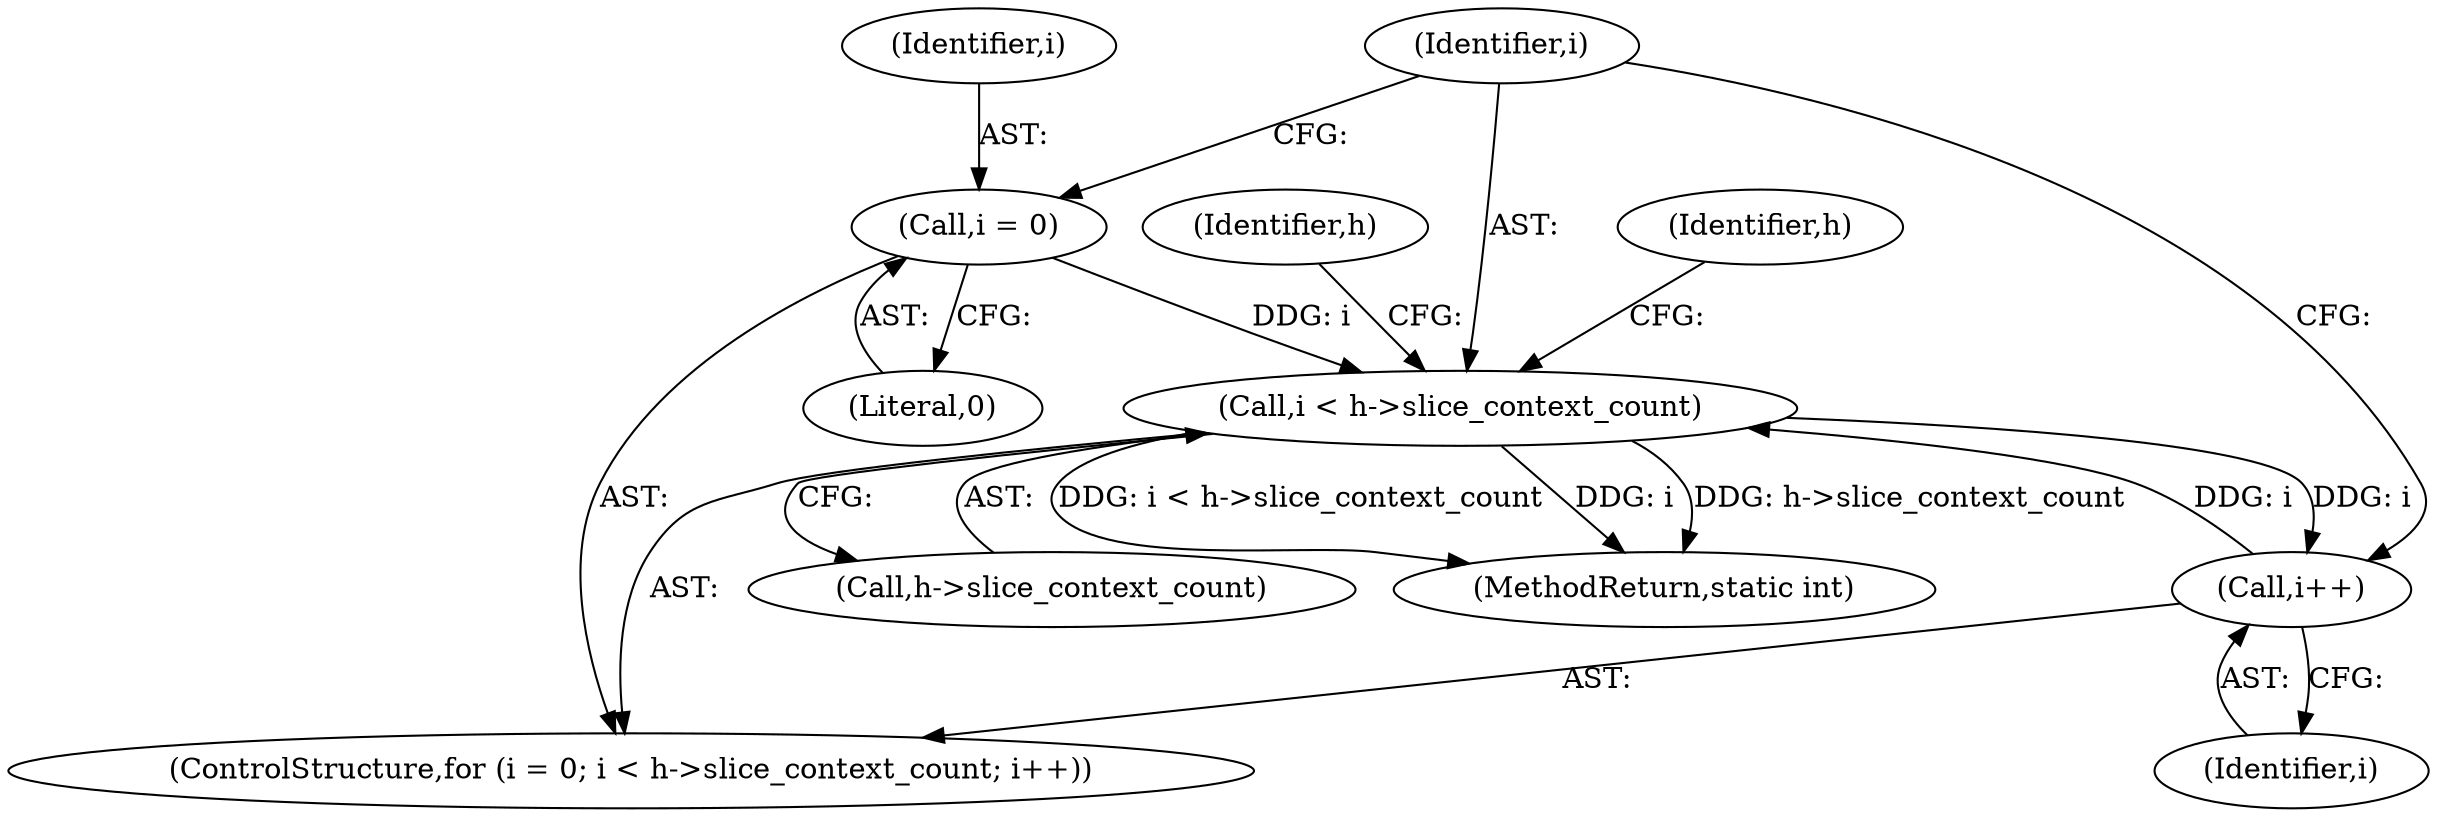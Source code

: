 digraph "0_FFmpeg_29ffeef5e73b8f41ff3a3f2242d356759c66f91f@pointer" {
"1001933" [label="(Call,i < h->slice_context_count)"];
"1001930" [label="(Call,i = 0)"];
"1001938" [label="(Call,i++)"];
"1001933" [label="(Call,i < h->slice_context_count)"];
"1001943" [label="(Identifier,h)"];
"1001933" [label="(Call,i < h->slice_context_count)"];
"1001939" [label="(Identifier,i)"];
"1001934" [label="(Identifier,i)"];
"1001938" [label="(Call,i++)"];
"1001935" [label="(Call,h->slice_context_count)"];
"1001931" [label="(Identifier,i)"];
"1001932" [label="(Literal,0)"];
"1003435" [label="(MethodReturn,static int)"];
"1001929" [label="(ControlStructure,for (i = 0; i < h->slice_context_count; i++))"];
"1001930" [label="(Call,i = 0)"];
"1001967" [label="(Identifier,h)"];
"1001933" -> "1001929"  [label="AST: "];
"1001933" -> "1001935"  [label="CFG: "];
"1001934" -> "1001933"  [label="AST: "];
"1001935" -> "1001933"  [label="AST: "];
"1001943" -> "1001933"  [label="CFG: "];
"1001967" -> "1001933"  [label="CFG: "];
"1001933" -> "1003435"  [label="DDG: i"];
"1001933" -> "1003435"  [label="DDG: h->slice_context_count"];
"1001933" -> "1003435"  [label="DDG: i < h->slice_context_count"];
"1001930" -> "1001933"  [label="DDG: i"];
"1001938" -> "1001933"  [label="DDG: i"];
"1001933" -> "1001938"  [label="DDG: i"];
"1001930" -> "1001929"  [label="AST: "];
"1001930" -> "1001932"  [label="CFG: "];
"1001931" -> "1001930"  [label="AST: "];
"1001932" -> "1001930"  [label="AST: "];
"1001934" -> "1001930"  [label="CFG: "];
"1001938" -> "1001929"  [label="AST: "];
"1001938" -> "1001939"  [label="CFG: "];
"1001939" -> "1001938"  [label="AST: "];
"1001934" -> "1001938"  [label="CFG: "];
}
